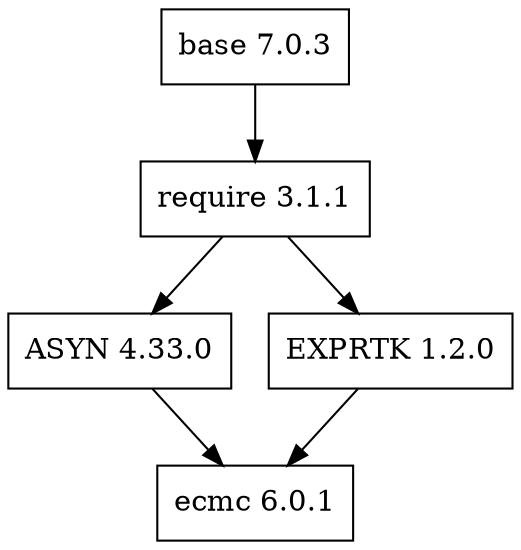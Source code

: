 digraph ecmc {
node [shape=record];
base [label="base 7.0.3"]
require [label="require 3.1.1"]
ASYN [label="ASYN 4.33.0"]
EXPRTK [label="EXPRTK 1.2.0"]
ecmc [label="ecmc 6.0.1"]
base -> require -> { ASYN,EXPRTK } ->  {  ecmc  } 
} 

